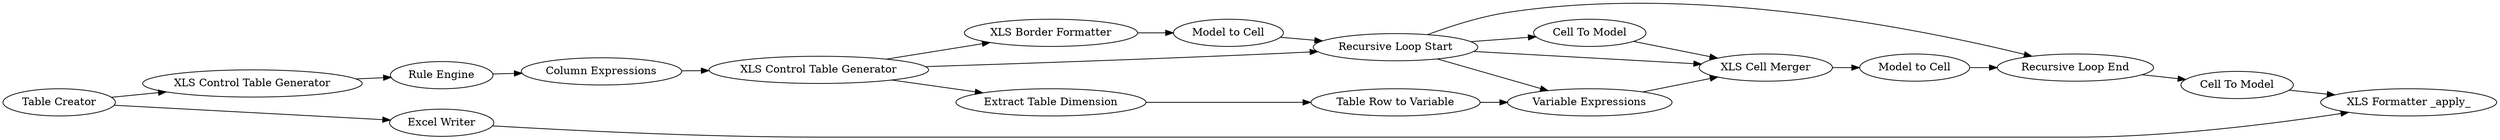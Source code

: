 digraph {
	2315 -> 2314
	2299 -> 2302
	2316 -> 2317
	2317 -> 2313
	2299 -> 2305
	2313 -> 2319
	2313 -> 2318
	2319 -> 2303
	2305 -> 2304
	2300 -> 2316
	2310 -> 2300
	2301 -> 2310
	2322 -> 2304
	2321 -> 2319
	2302 -> 2301
	2303 -> 2315
	2314 -> 2322
	2313 -> 2314
	2313 -> 2303
	2320 -> 2321
	2318 -> 2303
	2300 -> 2320
	2300 -> 2313
	2320 [label="Extract Table Dimension"]
	2321 [label="Table Row to Variable"]
	2314 [label="Recursive Loop End"]
	2322 [label="Cell To Model"]
	2310 [label="Column Expressions"]
	2319 [label="Variable Expressions"]
	2299 [label="Table Creator"]
	2305 [label="Excel Writer"]
	2303 [label="XLS Cell Merger"]
	2315 [label="Model to Cell"]
	2301 [label="Rule Engine"]
	2313 [label="Recursive Loop Start"]
	2302 [label="XLS Control Table Generator"]
	2317 [label="Model to Cell"]
	2304 [label="XLS Formatter _apply_"]
	2316 [label="XLS Border Formatter"]
	2300 [label="XLS Control Table Generator"]
	2318 [label="Cell To Model"]
	rankdir=LR
}

